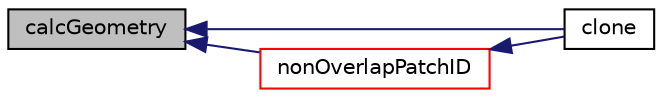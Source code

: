 digraph "calcGeometry"
{
  bgcolor="transparent";
  edge [fontname="Helvetica",fontsize="10",labelfontname="Helvetica",labelfontsize="10"];
  node [fontname="Helvetica",fontsize="10",shape=record];
  rankdir="LR";
  Node261 [label="calcGeometry",height=0.2,width=0.4,color="black", fillcolor="grey75", style="filled", fontcolor="black"];
  Node261 -> Node262 [dir="back",color="midnightblue",fontsize="10",style="solid",fontname="Helvetica"];
  Node262 [label="clone",height=0.2,width=0.4,color="black",URL="$a26057.html#afff6d4f7511147e0c8a4b8a5448296ec",tooltip="Construct and return a clone, resetting the face list. "];
  Node261 -> Node263 [dir="back",color="midnightblue",fontsize="10",style="solid",fontname="Helvetica"];
  Node263 [label="nonOverlapPatchID",height=0.2,width=0.4,color="red",URL="$a26057.html#aa42c2db2f445de497071628742798792",tooltip="Non-overlapping patch ID. "];
  Node263 -> Node262 [dir="back",color="midnightblue",fontsize="10",style="solid",fontname="Helvetica"];
}
